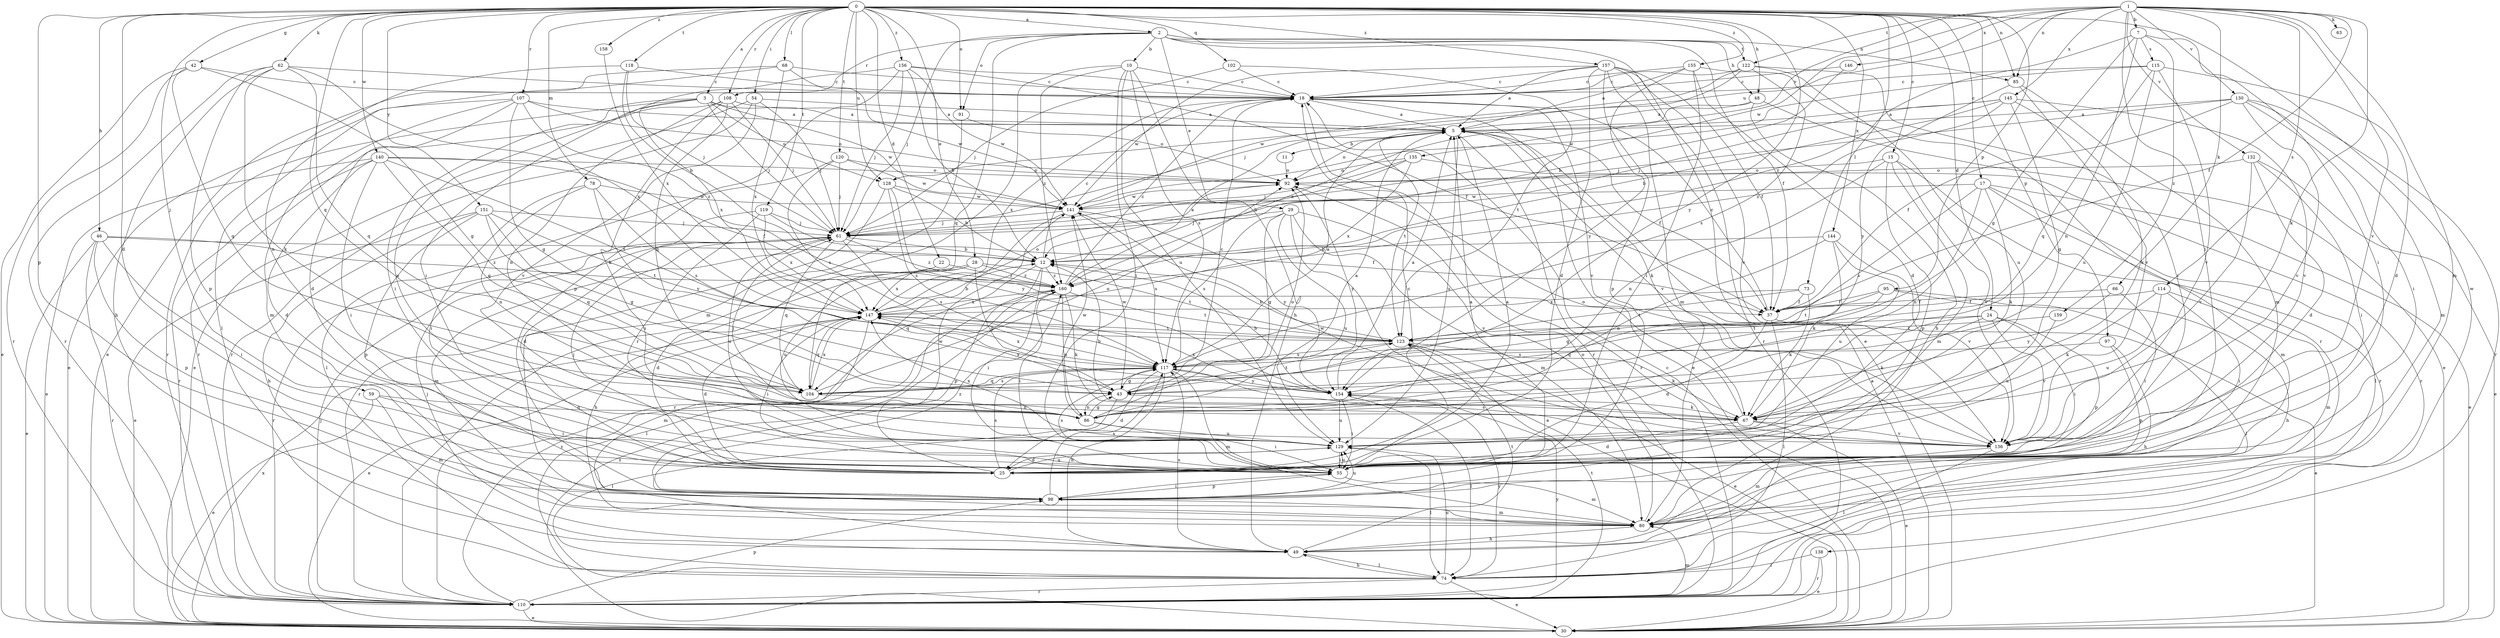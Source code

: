 strict digraph  {
0;
1;
2;
3;
5;
7;
10;
11;
12;
15;
17;
18;
22;
24;
25;
28;
29;
30;
37;
42;
43;
46;
48;
49;
54;
55;
59;
61;
62;
63;
66;
67;
68;
73;
74;
78;
80;
85;
86;
91;
92;
95;
97;
98;
102;
104;
107;
108;
110;
114;
115;
117;
118;
119;
120;
122;
123;
128;
129;
130;
132;
135;
136;
138;
140;
141;
144;
145;
146;
147;
151;
154;
155;
156;
157;
158;
159;
160;
0 -> 2  [label=a];
0 -> 3  [label=a];
0 -> 15  [label=c];
0 -> 17  [label=c];
0 -> 22  [label=d];
0 -> 24  [label=d];
0 -> 25  [label=d];
0 -> 28  [label=e];
0 -> 42  [label=g];
0 -> 46  [label=h];
0 -> 48  [label=h];
0 -> 54  [label=i];
0 -> 59  [label=j];
0 -> 62  [label=k];
0 -> 68  [label=l];
0 -> 73  [label=l];
0 -> 78  [label=m];
0 -> 85  [label=n];
0 -> 91  [label=o];
0 -> 95  [label=p];
0 -> 97  [label=p];
0 -> 98  [label=p];
0 -> 102  [label=q];
0 -> 104  [label=q];
0 -> 107  [label=r];
0 -> 108  [label=r];
0 -> 118  [label=t];
0 -> 119  [label=t];
0 -> 120  [label=t];
0 -> 128  [label=u];
0 -> 138  [label=w];
0 -> 140  [label=w];
0 -> 144  [label=x];
0 -> 151  [label=y];
0 -> 154  [label=y];
0 -> 155  [label=z];
0 -> 156  [label=z];
0 -> 157  [label=z];
0 -> 158  [label=z];
1 -> 7  [label=b];
1 -> 37  [label=f];
1 -> 55  [label=i];
1 -> 63  [label=k];
1 -> 66  [label=k];
1 -> 67  [label=k];
1 -> 80  [label=m];
1 -> 85  [label=n];
1 -> 114  [label=s];
1 -> 122  [label=t];
1 -> 128  [label=u];
1 -> 130  [label=v];
1 -> 132  [label=v];
1 -> 135  [label=v];
1 -> 136  [label=v];
1 -> 141  [label=w];
1 -> 145  [label=x];
1 -> 146  [label=x];
2 -> 10  [label=b];
2 -> 29  [label=e];
2 -> 30  [label=e];
2 -> 37  [label=f];
2 -> 48  [label=h];
2 -> 61  [label=j];
2 -> 85  [label=n];
2 -> 91  [label=o];
2 -> 104  [label=q];
2 -> 108  [label=r];
2 -> 122  [label=t];
3 -> 5  [label=a];
3 -> 55  [label=i];
3 -> 61  [label=j];
3 -> 110  [label=r];
3 -> 128  [label=u];
3 -> 129  [label=u];
3 -> 141  [label=w];
3 -> 147  [label=x];
5 -> 11  [label=b];
5 -> 37  [label=f];
5 -> 67  [label=k];
5 -> 92  [label=o];
5 -> 110  [label=r];
5 -> 123  [label=t];
5 -> 129  [label=u];
5 -> 136  [label=v];
7 -> 43  [label=g];
7 -> 55  [label=i];
7 -> 86  [label=n];
7 -> 115  [label=s];
7 -> 159  [label=z];
7 -> 160  [label=z];
10 -> 18  [label=c];
10 -> 49  [label=h];
10 -> 55  [label=i];
10 -> 110  [label=r];
10 -> 117  [label=s];
10 -> 129  [label=u];
10 -> 160  [label=z];
11 -> 92  [label=o];
12 -> 18  [label=c];
12 -> 55  [label=i];
12 -> 98  [label=p];
12 -> 104  [label=q];
12 -> 160  [label=z];
15 -> 80  [label=m];
15 -> 86  [label=n];
15 -> 92  [label=o];
15 -> 98  [label=p];
15 -> 110  [label=r];
15 -> 136  [label=v];
17 -> 30  [label=e];
17 -> 67  [label=k];
17 -> 74  [label=l];
17 -> 80  [label=m];
17 -> 86  [label=n];
17 -> 117  [label=s];
17 -> 141  [label=w];
18 -> 5  [label=a];
18 -> 30  [label=e];
18 -> 110  [label=r];
18 -> 136  [label=v];
18 -> 147  [label=x];
22 -> 25  [label=d];
22 -> 160  [label=z];
24 -> 55  [label=i];
24 -> 67  [label=k];
24 -> 98  [label=p];
24 -> 104  [label=q];
24 -> 123  [label=t];
24 -> 136  [label=v];
25 -> 5  [label=a];
25 -> 61  [label=j];
25 -> 117  [label=s];
25 -> 129  [label=u];
25 -> 141  [label=w];
28 -> 43  [label=g];
28 -> 49  [label=h];
28 -> 123  [label=t];
28 -> 129  [label=u];
28 -> 147  [label=x];
28 -> 160  [label=z];
29 -> 30  [label=e];
29 -> 43  [label=g];
29 -> 61  [label=j];
29 -> 80  [label=m];
29 -> 117  [label=s];
29 -> 129  [label=u];
29 -> 136  [label=v];
30 -> 5  [label=a];
30 -> 18  [label=c];
30 -> 147  [label=x];
30 -> 160  [label=z];
37 -> 18  [label=c];
37 -> 25  [label=d];
37 -> 30  [label=e];
37 -> 74  [label=l];
42 -> 18  [label=c];
42 -> 30  [label=e];
42 -> 43  [label=g];
42 -> 104  [label=q];
42 -> 110  [label=r];
43 -> 18  [label=c];
43 -> 67  [label=k];
43 -> 74  [label=l];
43 -> 86  [label=n];
43 -> 123  [label=t];
43 -> 141  [label=w];
43 -> 147  [label=x];
46 -> 12  [label=b];
46 -> 30  [label=e];
46 -> 55  [label=i];
46 -> 98  [label=p];
46 -> 110  [label=r];
46 -> 160  [label=z];
48 -> 5  [label=a];
48 -> 30  [label=e];
48 -> 49  [label=h];
48 -> 160  [label=z];
49 -> 61  [label=j];
49 -> 74  [label=l];
49 -> 117  [label=s];
49 -> 123  [label=t];
54 -> 5  [label=a];
54 -> 30  [label=e];
54 -> 61  [label=j];
54 -> 110  [label=r];
54 -> 136  [label=v];
55 -> 5  [label=a];
55 -> 18  [label=c];
55 -> 80  [label=m];
55 -> 98  [label=p];
55 -> 117  [label=s];
55 -> 129  [label=u];
59 -> 30  [label=e];
59 -> 55  [label=i];
59 -> 80  [label=m];
59 -> 86  [label=n];
61 -> 12  [label=b];
61 -> 80  [label=m];
61 -> 104  [label=q];
61 -> 110  [label=r];
61 -> 117  [label=s];
61 -> 129  [label=u];
61 -> 160  [label=z];
62 -> 18  [label=c];
62 -> 49  [label=h];
62 -> 67  [label=k];
62 -> 98  [label=p];
62 -> 104  [label=q];
62 -> 110  [label=r];
62 -> 147  [label=x];
66 -> 37  [label=f];
66 -> 55  [label=i];
66 -> 154  [label=y];
67 -> 12  [label=b];
67 -> 25  [label=d];
67 -> 30  [label=e];
67 -> 92  [label=o];
67 -> 136  [label=v];
68 -> 18  [label=c];
68 -> 30  [label=e];
68 -> 74  [label=l];
68 -> 141  [label=w];
68 -> 147  [label=x];
73 -> 37  [label=f];
73 -> 67  [label=k];
73 -> 123  [label=t];
73 -> 147  [label=x];
74 -> 30  [label=e];
74 -> 49  [label=h];
74 -> 110  [label=r];
74 -> 129  [label=u];
74 -> 154  [label=y];
78 -> 55  [label=i];
78 -> 86  [label=n];
78 -> 117  [label=s];
78 -> 141  [label=w];
78 -> 154  [label=y];
80 -> 49  [label=h];
80 -> 92  [label=o];
85 -> 80  [label=m];
85 -> 136  [label=v];
85 -> 154  [label=y];
86 -> 5  [label=a];
86 -> 43  [label=g];
86 -> 55  [label=i];
86 -> 61  [label=j];
86 -> 92  [label=o];
86 -> 129  [label=u];
86 -> 141  [label=w];
91 -> 80  [label=m];
91 -> 92  [label=o];
92 -> 141  [label=w];
92 -> 154  [label=y];
95 -> 37  [label=f];
95 -> 43  [label=g];
95 -> 49  [label=h];
95 -> 74  [label=l];
95 -> 123  [label=t];
97 -> 49  [label=h];
97 -> 98  [label=p];
97 -> 117  [label=s];
98 -> 55  [label=i];
98 -> 80  [label=m];
98 -> 117  [label=s];
98 -> 129  [label=u];
98 -> 160  [label=z];
102 -> 18  [label=c];
102 -> 61  [label=j];
102 -> 123  [label=t];
104 -> 86  [label=n];
104 -> 92  [label=o];
104 -> 117  [label=s];
104 -> 147  [label=x];
107 -> 5  [label=a];
107 -> 25  [label=d];
107 -> 30  [label=e];
107 -> 43  [label=g];
107 -> 80  [label=m];
107 -> 92  [label=o];
107 -> 160  [label=z];
108 -> 5  [label=a];
108 -> 61  [label=j];
108 -> 67  [label=k];
108 -> 86  [label=n];
108 -> 104  [label=q];
108 -> 110  [label=r];
110 -> 30  [label=e];
110 -> 61  [label=j];
110 -> 80  [label=m];
110 -> 98  [label=p];
110 -> 123  [label=t];
110 -> 154  [label=y];
110 -> 160  [label=z];
114 -> 37  [label=f];
114 -> 55  [label=i];
114 -> 67  [label=k];
114 -> 80  [label=m];
114 -> 129  [label=u];
115 -> 18  [label=c];
115 -> 25  [label=d];
115 -> 104  [label=q];
115 -> 129  [label=u];
115 -> 136  [label=v];
115 -> 141  [label=w];
117 -> 5  [label=a];
117 -> 25  [label=d];
117 -> 43  [label=g];
117 -> 49  [label=h];
117 -> 80  [label=m];
117 -> 104  [label=q];
117 -> 147  [label=x];
117 -> 154  [label=y];
118 -> 12  [label=b];
118 -> 18  [label=c];
118 -> 61  [label=j];
118 -> 86  [label=n];
119 -> 25  [label=d];
119 -> 37  [label=f];
119 -> 61  [label=j];
119 -> 129  [label=u];
119 -> 147  [label=x];
120 -> 61  [label=j];
120 -> 74  [label=l];
120 -> 92  [label=o];
120 -> 117  [label=s];
120 -> 141  [label=w];
122 -> 18  [label=c];
122 -> 55  [label=i];
122 -> 61  [label=j];
122 -> 117  [label=s];
122 -> 129  [label=u];
122 -> 141  [label=w];
123 -> 12  [label=b];
123 -> 30  [label=e];
123 -> 67  [label=k];
123 -> 117  [label=s];
128 -> 12  [label=b];
128 -> 110  [label=r];
128 -> 117  [label=s];
128 -> 141  [label=w];
128 -> 154  [label=y];
129 -> 25  [label=d];
129 -> 55  [label=i];
129 -> 74  [label=l];
129 -> 147  [label=x];
130 -> 5  [label=a];
130 -> 37  [label=f];
130 -> 55  [label=i];
130 -> 61  [label=j];
130 -> 80  [label=m];
130 -> 110  [label=r];
130 -> 136  [label=v];
132 -> 25  [label=d];
132 -> 30  [label=e];
132 -> 55  [label=i];
132 -> 92  [label=o];
132 -> 136  [label=v];
135 -> 12  [label=b];
135 -> 61  [label=j];
135 -> 92  [label=o];
135 -> 110  [label=r];
135 -> 147  [label=x];
136 -> 74  [label=l];
136 -> 80  [label=m];
136 -> 117  [label=s];
136 -> 141  [label=w];
138 -> 30  [label=e];
138 -> 74  [label=l];
138 -> 110  [label=r];
140 -> 25  [label=d];
140 -> 30  [label=e];
140 -> 37  [label=f];
140 -> 55  [label=i];
140 -> 92  [label=o];
140 -> 104  [label=q];
140 -> 110  [label=r];
140 -> 123  [label=t];
141 -> 61  [label=j];
141 -> 110  [label=r];
141 -> 117  [label=s];
141 -> 154  [label=y];
144 -> 12  [label=b];
144 -> 67  [label=k];
144 -> 86  [label=n];
144 -> 129  [label=u];
144 -> 136  [label=v];
145 -> 5  [label=a];
145 -> 12  [label=b];
145 -> 43  [label=g];
145 -> 61  [label=j];
145 -> 67  [label=k];
145 -> 136  [label=v];
145 -> 160  [label=z];
146 -> 12  [label=b];
146 -> 18  [label=c];
147 -> 12  [label=b];
147 -> 25  [label=d];
147 -> 30  [label=e];
147 -> 55  [label=i];
147 -> 80  [label=m];
147 -> 92  [label=o];
147 -> 104  [label=q];
147 -> 123  [label=t];
151 -> 30  [label=e];
151 -> 43  [label=g];
151 -> 49  [label=h];
151 -> 61  [label=j];
151 -> 98  [label=p];
151 -> 104  [label=q];
151 -> 123  [label=t];
154 -> 5  [label=a];
154 -> 12  [label=b];
154 -> 55  [label=i];
154 -> 74  [label=l];
154 -> 129  [label=u];
154 -> 147  [label=x];
155 -> 5  [label=a];
155 -> 18  [label=c];
155 -> 25  [label=d];
155 -> 55  [label=i];
155 -> 110  [label=r];
155 -> 154  [label=y];
156 -> 12  [label=b];
156 -> 18  [label=c];
156 -> 37  [label=f];
156 -> 55  [label=i];
156 -> 61  [label=j];
156 -> 98  [label=p];
156 -> 141  [label=w];
157 -> 5  [label=a];
157 -> 18  [label=c];
157 -> 25  [label=d];
157 -> 37  [label=f];
157 -> 80  [label=m];
157 -> 98  [label=p];
157 -> 110  [label=r];
157 -> 136  [label=v];
157 -> 141  [label=w];
158 -> 147  [label=x];
159 -> 123  [label=t];
159 -> 129  [label=u];
160 -> 5  [label=a];
160 -> 18  [label=c];
160 -> 55  [label=i];
160 -> 67  [label=k];
160 -> 74  [label=l];
160 -> 86  [label=n];
160 -> 123  [label=t];
160 -> 147  [label=x];
}
